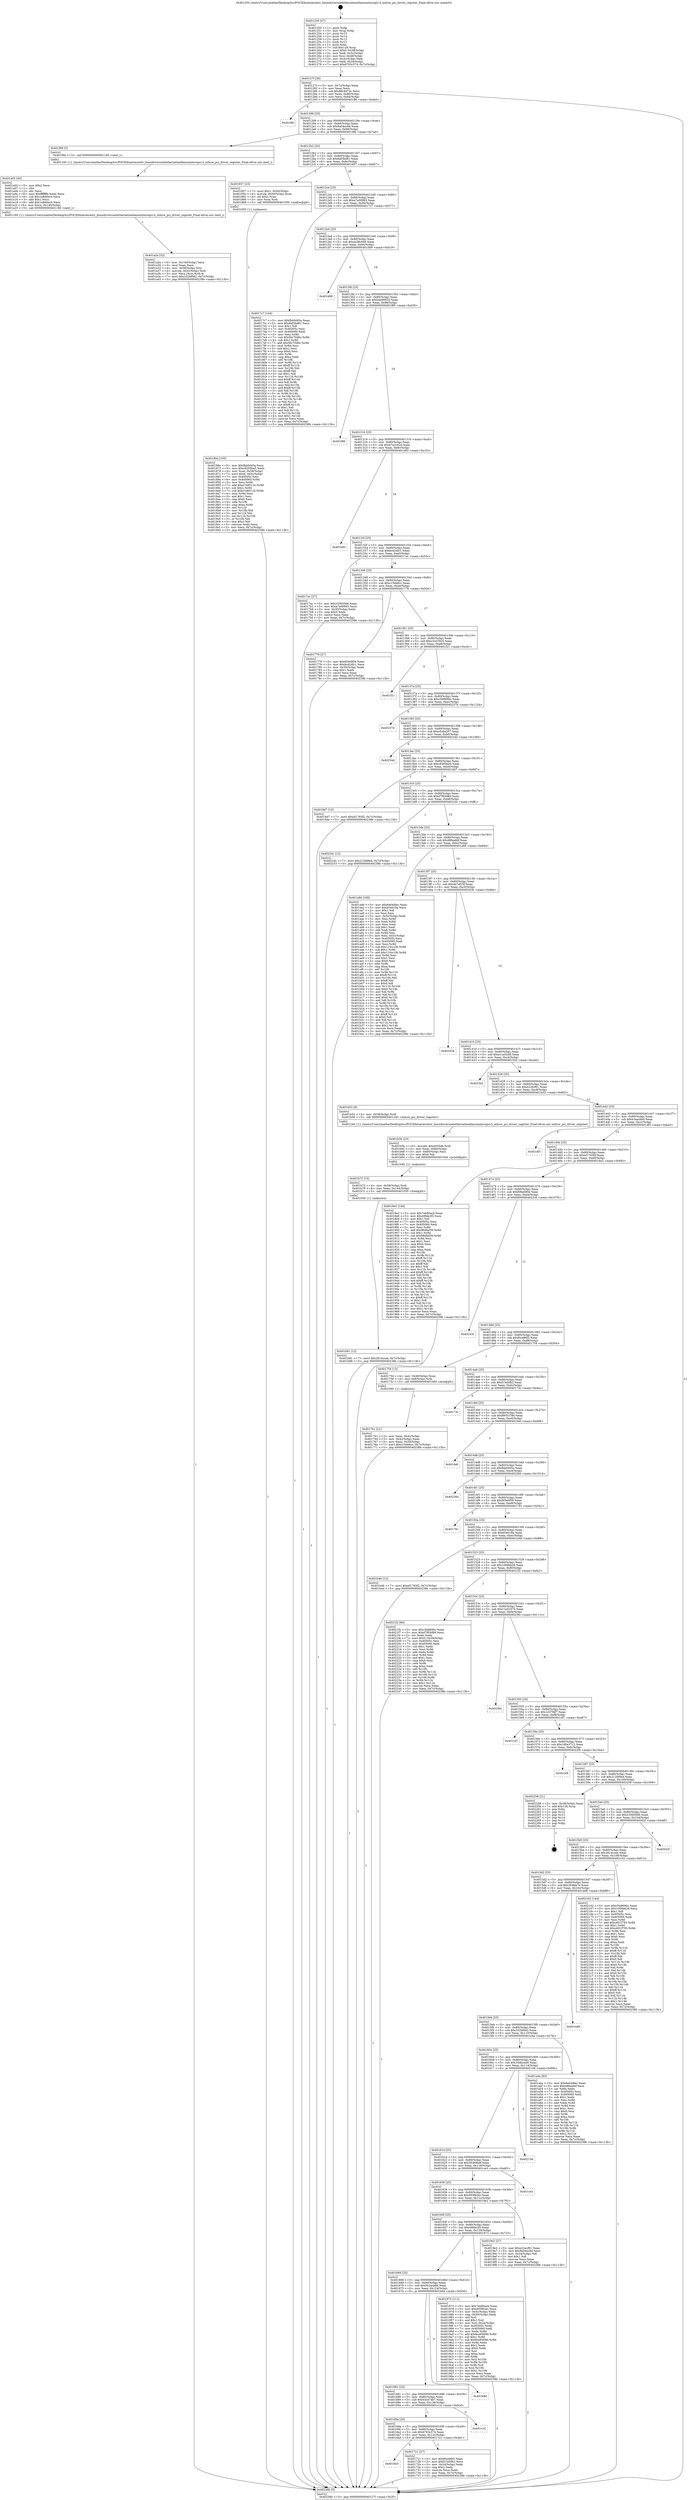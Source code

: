 digraph "0x401250" {
  label = "0x401250 (/mnt/c/Users/mathe/Desktop/tcc/POCII/binaries/extr_linuxdriversnetethernetmellanoxmlxswpci.h_mlxsw_pci_driver_register_Final-ollvm.out::main(0))"
  labelloc = "t"
  node[shape=record]

  Entry [label="",width=0.3,height=0.3,shape=circle,fillcolor=black,style=filled]
  "0x40127f" [label="{
     0x40127f [26]\l
     | [instrs]\l
     &nbsp;&nbsp;0x40127f \<+3\>: mov -0x7c(%rbp),%eax\l
     &nbsp;&nbsp;0x401282 \<+2\>: mov %eax,%ecx\l
     &nbsp;&nbsp;0x401284 \<+6\>: sub $0x88c8474c,%ecx\l
     &nbsp;&nbsp;0x40128a \<+3\>: mov %eax,-0x80(%rbp)\l
     &nbsp;&nbsp;0x40128d \<+6\>: mov %ecx,-0x84(%rbp)\l
     &nbsp;&nbsp;0x401293 \<+6\>: je 0000000000401ff4 \<main+0xda4\>\l
  }"]
  "0x401ff4" [label="{
     0x401ff4\l
  }", style=dashed]
  "0x401299" [label="{
     0x401299 [25]\l
     | [instrs]\l
     &nbsp;&nbsp;0x401299 \<+5\>: jmp 000000000040129e \<main+0x4e\>\l
     &nbsp;&nbsp;0x40129e \<+3\>: mov -0x80(%rbp),%eax\l
     &nbsp;&nbsp;0x4012a1 \<+5\>: sub $0x8a04ec9d,%eax\l
     &nbsp;&nbsp;0x4012a6 \<+6\>: mov %eax,-0x88(%rbp)\l
     &nbsp;&nbsp;0x4012ac \<+6\>: je 00000000004019fd \<main+0x7ad\>\l
  }"]
  Exit [label="",width=0.3,height=0.3,shape=circle,fillcolor=black,style=filled,peripheries=2]
  "0x4019fd" [label="{
     0x4019fd [5]\l
     | [instrs]\l
     &nbsp;&nbsp;0x4019fd \<+5\>: call 0000000000401160 \<next_i\>\l
     | [calls]\l
     &nbsp;&nbsp;0x401160 \{1\} (/mnt/c/Users/mathe/Desktop/tcc/POCII/binaries/extr_linuxdriversnetethernetmellanoxmlxswpci.h_mlxsw_pci_driver_register_Final-ollvm.out::next_i)\l
  }"]
  "0x4012b2" [label="{
     0x4012b2 [25]\l
     | [instrs]\l
     &nbsp;&nbsp;0x4012b2 \<+5\>: jmp 00000000004012b7 \<main+0x67\>\l
     &nbsp;&nbsp;0x4012b7 \<+3\>: mov -0x80(%rbp),%eax\l
     &nbsp;&nbsp;0x4012ba \<+5\>: sub $0x8af3bd81,%eax\l
     &nbsp;&nbsp;0x4012bf \<+6\>: mov %eax,-0x8c(%rbp)\l
     &nbsp;&nbsp;0x4012c5 \<+6\>: je 0000000000401857 \<main+0x607\>\l
  }"]
  "0x401b81" [label="{
     0x401b81 [12]\l
     | [instrs]\l
     &nbsp;&nbsp;0x401b81 \<+7\>: movl $0x2814ccee,-0x7c(%rbp)\l
     &nbsp;&nbsp;0x401b88 \<+5\>: jmp 000000000040238b \<main+0x113b\>\l
  }"]
  "0x401857" [label="{
     0x401857 [23]\l
     | [instrs]\l
     &nbsp;&nbsp;0x401857 \<+7\>: movl $0x1,-0x50(%rbp)\l
     &nbsp;&nbsp;0x40185e \<+4\>: movslq -0x50(%rbp),%rax\l
     &nbsp;&nbsp;0x401862 \<+4\>: shl $0x2,%rax\l
     &nbsp;&nbsp;0x401866 \<+3\>: mov %rax,%rdi\l
     &nbsp;&nbsp;0x401869 \<+5\>: call 0000000000401050 \<malloc@plt\>\l
     | [calls]\l
     &nbsp;&nbsp;0x401050 \{1\} (unknown)\l
  }"]
  "0x4012cb" [label="{
     0x4012cb [25]\l
     | [instrs]\l
     &nbsp;&nbsp;0x4012cb \<+5\>: jmp 00000000004012d0 \<main+0x80\>\l
     &nbsp;&nbsp;0x4012d0 \<+3\>: mov -0x80(%rbp),%eax\l
     &nbsp;&nbsp;0x4012d3 \<+5\>: sub $0xa7a00965,%eax\l
     &nbsp;&nbsp;0x4012d8 \<+6\>: mov %eax,-0x90(%rbp)\l
     &nbsp;&nbsp;0x4012de \<+6\>: je 00000000004017c7 \<main+0x577\>\l
  }"]
  "0x401b72" [label="{
     0x401b72 [15]\l
     | [instrs]\l
     &nbsp;&nbsp;0x401b72 \<+4\>: mov -0x58(%rbp),%rdi\l
     &nbsp;&nbsp;0x401b76 \<+6\>: mov %eax,-0x144(%rbp)\l
     &nbsp;&nbsp;0x401b7c \<+5\>: call 0000000000401030 \<free@plt\>\l
     | [calls]\l
     &nbsp;&nbsp;0x401030 \{1\} (unknown)\l
  }"]
  "0x4017c7" [label="{
     0x4017c7 [144]\l
     | [instrs]\l
     &nbsp;&nbsp;0x4017c7 \<+5\>: mov $0xfbb0d45a,%eax\l
     &nbsp;&nbsp;0x4017cc \<+5\>: mov $0x8af3bd81,%ecx\l
     &nbsp;&nbsp;0x4017d1 \<+2\>: mov $0x1,%dl\l
     &nbsp;&nbsp;0x4017d3 \<+7\>: mov 0x40505c,%esi\l
     &nbsp;&nbsp;0x4017da \<+7\>: mov 0x405060,%edi\l
     &nbsp;&nbsp;0x4017e1 \<+3\>: mov %esi,%r8d\l
     &nbsp;&nbsp;0x4017e4 \<+7\>: sub $0x5bc70d6c,%r8d\l
     &nbsp;&nbsp;0x4017eb \<+4\>: sub $0x1,%r8d\l
     &nbsp;&nbsp;0x4017ef \<+7\>: add $0x5bc70d6c,%r8d\l
     &nbsp;&nbsp;0x4017f6 \<+4\>: imul %r8d,%esi\l
     &nbsp;&nbsp;0x4017fa \<+3\>: and $0x1,%esi\l
     &nbsp;&nbsp;0x4017fd \<+3\>: cmp $0x0,%esi\l
     &nbsp;&nbsp;0x401800 \<+4\>: sete %r9b\l
     &nbsp;&nbsp;0x401804 \<+3\>: cmp $0xa,%edi\l
     &nbsp;&nbsp;0x401807 \<+4\>: setl %r10b\l
     &nbsp;&nbsp;0x40180b \<+3\>: mov %r9b,%r11b\l
     &nbsp;&nbsp;0x40180e \<+4\>: xor $0xff,%r11b\l
     &nbsp;&nbsp;0x401812 \<+3\>: mov %r10b,%bl\l
     &nbsp;&nbsp;0x401815 \<+3\>: xor $0xff,%bl\l
     &nbsp;&nbsp;0x401818 \<+3\>: xor $0x1,%dl\l
     &nbsp;&nbsp;0x40181b \<+3\>: mov %r11b,%r14b\l
     &nbsp;&nbsp;0x40181e \<+4\>: and $0xff,%r14b\l
     &nbsp;&nbsp;0x401822 \<+3\>: and %dl,%r9b\l
     &nbsp;&nbsp;0x401825 \<+3\>: mov %bl,%r15b\l
     &nbsp;&nbsp;0x401828 \<+4\>: and $0xff,%r15b\l
     &nbsp;&nbsp;0x40182c \<+3\>: and %dl,%r10b\l
     &nbsp;&nbsp;0x40182f \<+3\>: or %r9b,%r14b\l
     &nbsp;&nbsp;0x401832 \<+3\>: or %r10b,%r15b\l
     &nbsp;&nbsp;0x401835 \<+3\>: xor %r15b,%r14b\l
     &nbsp;&nbsp;0x401838 \<+3\>: or %bl,%r11b\l
     &nbsp;&nbsp;0x40183b \<+4\>: xor $0xff,%r11b\l
     &nbsp;&nbsp;0x40183f \<+3\>: or $0x1,%dl\l
     &nbsp;&nbsp;0x401842 \<+3\>: and %dl,%r11b\l
     &nbsp;&nbsp;0x401845 \<+3\>: or %r11b,%r14b\l
     &nbsp;&nbsp;0x401848 \<+4\>: test $0x1,%r14b\l
     &nbsp;&nbsp;0x40184c \<+3\>: cmovne %ecx,%eax\l
     &nbsp;&nbsp;0x40184f \<+3\>: mov %eax,-0x7c(%rbp)\l
     &nbsp;&nbsp;0x401852 \<+5\>: jmp 000000000040238b \<main+0x113b\>\l
  }"]
  "0x4012e4" [label="{
     0x4012e4 [25]\l
     | [instrs]\l
     &nbsp;&nbsp;0x4012e4 \<+5\>: jmp 00000000004012e9 \<main+0x99\>\l
     &nbsp;&nbsp;0x4012e9 \<+3\>: mov -0x80(%rbp),%eax\l
     &nbsp;&nbsp;0x4012ec \<+5\>: sub $0xaa38c046,%eax\l
     &nbsp;&nbsp;0x4012f1 \<+6\>: mov %eax,-0x94(%rbp)\l
     &nbsp;&nbsp;0x4012f7 \<+6\>: je 0000000000401d69 \<main+0xb19\>\l
  }"]
  "0x401b5b" [label="{
     0x401b5b [23]\l
     | [instrs]\l
     &nbsp;&nbsp;0x401b5b \<+10\>: movabs $0x4030d6,%rdi\l
     &nbsp;&nbsp;0x401b65 \<+3\>: mov %eax,-0x60(%rbp)\l
     &nbsp;&nbsp;0x401b68 \<+3\>: mov -0x60(%rbp),%esi\l
     &nbsp;&nbsp;0x401b6b \<+2\>: mov $0x0,%al\l
     &nbsp;&nbsp;0x401b6d \<+5\>: call 0000000000401040 \<printf@plt\>\l
     | [calls]\l
     &nbsp;&nbsp;0x401040 \{1\} (unknown)\l
  }"]
  "0x401d69" [label="{
     0x401d69\l
  }", style=dashed]
  "0x4012fd" [label="{
     0x4012fd [25]\l
     | [instrs]\l
     &nbsp;&nbsp;0x4012fd \<+5\>: jmp 0000000000401302 \<main+0xb2\>\l
     &nbsp;&nbsp;0x401302 \<+3\>: mov -0x80(%rbp),%eax\l
     &nbsp;&nbsp;0x401305 \<+5\>: sub $0xb4e99555,%eax\l
     &nbsp;&nbsp;0x40130a \<+6\>: mov %eax,-0x98(%rbp)\l
     &nbsp;&nbsp;0x401310 \<+6\>: je 0000000000401f80 \<main+0xd30\>\l
  }"]
  "0x401a2a" [label="{
     0x401a2a [32]\l
     | [instrs]\l
     &nbsp;&nbsp;0x401a2a \<+6\>: mov -0x140(%rbp),%ecx\l
     &nbsp;&nbsp;0x401a30 \<+3\>: imul %eax,%ecx\l
     &nbsp;&nbsp;0x401a33 \<+4\>: mov -0x58(%rbp),%rsi\l
     &nbsp;&nbsp;0x401a37 \<+4\>: movslq -0x5c(%rbp),%rdi\l
     &nbsp;&nbsp;0x401a3b \<+3\>: mov %ecx,(%rsi,%rdi,4)\l
     &nbsp;&nbsp;0x401a3e \<+7\>: movl $0x332bf0d2,-0x7c(%rbp)\l
     &nbsp;&nbsp;0x401a45 \<+5\>: jmp 000000000040238b \<main+0x113b\>\l
  }"]
  "0x401f80" [label="{
     0x401f80\l
  }", style=dashed]
  "0x401316" [label="{
     0x401316 [25]\l
     | [instrs]\l
     &nbsp;&nbsp;0x401316 \<+5\>: jmp 000000000040131b \<main+0xcb\>\l
     &nbsp;&nbsp;0x40131b \<+3\>: mov -0x80(%rbp),%eax\l
     &nbsp;&nbsp;0x40131e \<+5\>: sub $0xb7e2c42d,%eax\l
     &nbsp;&nbsp;0x401323 \<+6\>: mov %eax,-0x9c(%rbp)\l
     &nbsp;&nbsp;0x401329 \<+6\>: je 0000000000401e83 \<main+0xc33\>\l
  }"]
  "0x401a02" [label="{
     0x401a02 [40]\l
     | [instrs]\l
     &nbsp;&nbsp;0x401a02 \<+5\>: mov $0x2,%ecx\l
     &nbsp;&nbsp;0x401a07 \<+1\>: cltd\l
     &nbsp;&nbsp;0x401a08 \<+2\>: idiv %ecx\l
     &nbsp;&nbsp;0x401a0a \<+6\>: imul $0xfffffffe,%edx,%ecx\l
     &nbsp;&nbsp;0x401a10 \<+6\>: sub $0x1a8d0ec0,%ecx\l
     &nbsp;&nbsp;0x401a16 \<+3\>: add $0x1,%ecx\l
     &nbsp;&nbsp;0x401a19 \<+6\>: add $0x1a8d0ec0,%ecx\l
     &nbsp;&nbsp;0x401a1f \<+6\>: mov %ecx,-0x140(%rbp)\l
     &nbsp;&nbsp;0x401a25 \<+5\>: call 0000000000401160 \<next_i\>\l
     | [calls]\l
     &nbsp;&nbsp;0x401160 \{1\} (/mnt/c/Users/mathe/Desktop/tcc/POCII/binaries/extr_linuxdriversnetethernetmellanoxmlxswpci.h_mlxsw_pci_driver_register_Final-ollvm.out::next_i)\l
  }"]
  "0x401e83" [label="{
     0x401e83\l
  }", style=dashed]
  "0x40132f" [label="{
     0x40132f [25]\l
     | [instrs]\l
     &nbsp;&nbsp;0x40132f \<+5\>: jmp 0000000000401334 \<main+0xe4\>\l
     &nbsp;&nbsp;0x401334 \<+3\>: mov -0x80(%rbp),%eax\l
     &nbsp;&nbsp;0x401337 \<+5\>: sub $0xbcd2dfc1,%eax\l
     &nbsp;&nbsp;0x40133c \<+6\>: mov %eax,-0xa0(%rbp)\l
     &nbsp;&nbsp;0x401342 \<+6\>: je 00000000004017ac \<main+0x55c\>\l
  }"]
  "0x40186e" [label="{
     0x40186e [105]\l
     | [instrs]\l
     &nbsp;&nbsp;0x40186e \<+5\>: mov $0xfbb0d45a,%ecx\l
     &nbsp;&nbsp;0x401873 \<+5\>: mov $0xc8265ba5,%edx\l
     &nbsp;&nbsp;0x401878 \<+4\>: mov %rax,-0x58(%rbp)\l
     &nbsp;&nbsp;0x40187c \<+7\>: movl $0x0,-0x5c(%rbp)\l
     &nbsp;&nbsp;0x401883 \<+7\>: mov 0x40505c,%esi\l
     &nbsp;&nbsp;0x40188a \<+8\>: mov 0x405060,%r8d\l
     &nbsp;&nbsp;0x401892 \<+3\>: mov %esi,%r9d\l
     &nbsp;&nbsp;0x401895 \<+7\>: add $0xe7e8511b,%r9d\l
     &nbsp;&nbsp;0x40189c \<+4\>: sub $0x1,%r9d\l
     &nbsp;&nbsp;0x4018a0 \<+7\>: sub $0xe7e8511b,%r9d\l
     &nbsp;&nbsp;0x4018a7 \<+4\>: imul %r9d,%esi\l
     &nbsp;&nbsp;0x4018ab \<+3\>: and $0x1,%esi\l
     &nbsp;&nbsp;0x4018ae \<+3\>: cmp $0x0,%esi\l
     &nbsp;&nbsp;0x4018b1 \<+4\>: sete %r10b\l
     &nbsp;&nbsp;0x4018b5 \<+4\>: cmp $0xa,%r8d\l
     &nbsp;&nbsp;0x4018b9 \<+4\>: setl %r11b\l
     &nbsp;&nbsp;0x4018bd \<+3\>: mov %r10b,%bl\l
     &nbsp;&nbsp;0x4018c0 \<+3\>: and %r11b,%bl\l
     &nbsp;&nbsp;0x4018c3 \<+3\>: xor %r11b,%r10b\l
     &nbsp;&nbsp;0x4018c6 \<+3\>: or %r10b,%bl\l
     &nbsp;&nbsp;0x4018c9 \<+3\>: test $0x1,%bl\l
     &nbsp;&nbsp;0x4018cc \<+3\>: cmovne %edx,%ecx\l
     &nbsp;&nbsp;0x4018cf \<+3\>: mov %ecx,-0x7c(%rbp)\l
     &nbsp;&nbsp;0x4018d2 \<+5\>: jmp 000000000040238b \<main+0x113b\>\l
  }"]
  "0x4017ac" [label="{
     0x4017ac [27]\l
     | [instrs]\l
     &nbsp;&nbsp;0x4017ac \<+5\>: mov $0x23360566,%eax\l
     &nbsp;&nbsp;0x4017b1 \<+5\>: mov $0xa7a00965,%ecx\l
     &nbsp;&nbsp;0x4017b6 \<+3\>: mov -0x30(%rbp),%edx\l
     &nbsp;&nbsp;0x4017b9 \<+3\>: cmp $0x0,%edx\l
     &nbsp;&nbsp;0x4017bc \<+3\>: cmove %ecx,%eax\l
     &nbsp;&nbsp;0x4017bf \<+3\>: mov %eax,-0x7c(%rbp)\l
     &nbsp;&nbsp;0x4017c2 \<+5\>: jmp 000000000040238b \<main+0x113b\>\l
  }"]
  "0x401348" [label="{
     0x401348 [25]\l
     | [instrs]\l
     &nbsp;&nbsp;0x401348 \<+5\>: jmp 000000000040134d \<main+0xfd\>\l
     &nbsp;&nbsp;0x40134d \<+3\>: mov -0x80(%rbp),%eax\l
     &nbsp;&nbsp;0x401350 \<+5\>: sub $0xc15eb6cc,%eax\l
     &nbsp;&nbsp;0x401355 \<+6\>: mov %eax,-0xa4(%rbp)\l
     &nbsp;&nbsp;0x40135b \<+6\>: je 0000000000401776 \<main+0x526\>\l
  }"]
  "0x401761" [label="{
     0x401761 [21]\l
     | [instrs]\l
     &nbsp;&nbsp;0x401761 \<+3\>: mov %eax,-0x4c(%rbp)\l
     &nbsp;&nbsp;0x401764 \<+3\>: mov -0x4c(%rbp),%eax\l
     &nbsp;&nbsp;0x401767 \<+3\>: mov %eax,-0x30(%rbp)\l
     &nbsp;&nbsp;0x40176a \<+7\>: movl $0xc15eb6cc,-0x7c(%rbp)\l
     &nbsp;&nbsp;0x401771 \<+5\>: jmp 000000000040238b \<main+0x113b\>\l
  }"]
  "0x401776" [label="{
     0x401776 [27]\l
     | [instrs]\l
     &nbsp;&nbsp;0x401776 \<+5\>: mov $0xfd3e0f59,%eax\l
     &nbsp;&nbsp;0x40177b \<+5\>: mov $0xbcd2dfc1,%ecx\l
     &nbsp;&nbsp;0x401780 \<+3\>: mov -0x30(%rbp),%edx\l
     &nbsp;&nbsp;0x401783 \<+3\>: cmp $0x1,%edx\l
     &nbsp;&nbsp;0x401786 \<+3\>: cmovl %ecx,%eax\l
     &nbsp;&nbsp;0x401789 \<+3\>: mov %eax,-0x7c(%rbp)\l
     &nbsp;&nbsp;0x40178c \<+5\>: jmp 000000000040238b \<main+0x113b\>\l
  }"]
  "0x401361" [label="{
     0x401361 [25]\l
     | [instrs]\l
     &nbsp;&nbsp;0x401361 \<+5\>: jmp 0000000000401366 \<main+0x116\>\l
     &nbsp;&nbsp;0x401366 \<+3\>: mov -0x80(%rbp),%eax\l
     &nbsp;&nbsp;0x401369 \<+5\>: sub $0xc3a57825,%eax\l
     &nbsp;&nbsp;0x40136e \<+6\>: mov %eax,-0xa8(%rbp)\l
     &nbsp;&nbsp;0x401374 \<+6\>: je 0000000000401f21 \<main+0xcd1\>\l
  }"]
  "0x401250" [label="{
     0x401250 [47]\l
     | [instrs]\l
     &nbsp;&nbsp;0x401250 \<+1\>: push %rbp\l
     &nbsp;&nbsp;0x401251 \<+3\>: mov %rsp,%rbp\l
     &nbsp;&nbsp;0x401254 \<+2\>: push %r15\l
     &nbsp;&nbsp;0x401256 \<+2\>: push %r14\l
     &nbsp;&nbsp;0x401258 \<+2\>: push %r13\l
     &nbsp;&nbsp;0x40125a \<+2\>: push %r12\l
     &nbsp;&nbsp;0x40125c \<+1\>: push %rbx\l
     &nbsp;&nbsp;0x40125d \<+7\>: sub $0x128,%rsp\l
     &nbsp;&nbsp;0x401264 \<+7\>: movl $0x0,-0x38(%rbp)\l
     &nbsp;&nbsp;0x40126b \<+3\>: mov %edi,-0x3c(%rbp)\l
     &nbsp;&nbsp;0x40126e \<+4\>: mov %rsi,-0x48(%rbp)\l
     &nbsp;&nbsp;0x401272 \<+3\>: mov -0x3c(%rbp),%edi\l
     &nbsp;&nbsp;0x401275 \<+3\>: mov %edi,-0x34(%rbp)\l
     &nbsp;&nbsp;0x401278 \<+7\>: movl $0x6703c574,-0x7c(%rbp)\l
  }"]
  "0x401f21" [label="{
     0x401f21\l
  }", style=dashed]
  "0x40137a" [label="{
     0x40137a [25]\l
     | [instrs]\l
     &nbsp;&nbsp;0x40137a \<+5\>: jmp 000000000040137f \<main+0x12f\>\l
     &nbsp;&nbsp;0x40137f \<+3\>: mov -0x80(%rbp),%eax\l
     &nbsp;&nbsp;0x401382 \<+5\>: sub $0xc5b8690c,%eax\l
     &nbsp;&nbsp;0x401387 \<+6\>: mov %eax,-0xac(%rbp)\l
     &nbsp;&nbsp;0x40138d \<+6\>: je 000000000040237d \<main+0x112d\>\l
  }"]
  "0x40238b" [label="{
     0x40238b [5]\l
     | [instrs]\l
     &nbsp;&nbsp;0x40238b \<+5\>: jmp 000000000040127f \<main+0x2f\>\l
  }"]
  "0x40237d" [label="{
     0x40237d\l
  }", style=dashed]
  "0x401393" [label="{
     0x401393 [25]\l
     | [instrs]\l
     &nbsp;&nbsp;0x401393 \<+5\>: jmp 0000000000401398 \<main+0x148\>\l
     &nbsp;&nbsp;0x401398 \<+3\>: mov -0x80(%rbp),%eax\l
     &nbsp;&nbsp;0x40139b \<+5\>: sub $0xc6cba207,%eax\l
     &nbsp;&nbsp;0x4013a0 \<+6\>: mov %eax,-0xb0(%rbp)\l
     &nbsp;&nbsp;0x4013a6 \<+6\>: je 000000000040234d \<main+0x10fd\>\l
  }"]
  "0x4016b3" [label="{
     0x4016b3\l
  }", style=dashed]
  "0x40234d" [label="{
     0x40234d\l
  }", style=dashed]
  "0x4013ac" [label="{
     0x4013ac [25]\l
     | [instrs]\l
     &nbsp;&nbsp;0x4013ac \<+5\>: jmp 00000000004013b1 \<main+0x161\>\l
     &nbsp;&nbsp;0x4013b1 \<+3\>: mov -0x80(%rbp),%eax\l
     &nbsp;&nbsp;0x4013b4 \<+5\>: sub $0xc8265ba5,%eax\l
     &nbsp;&nbsp;0x4013b9 \<+6\>: mov %eax,-0xb4(%rbp)\l
     &nbsp;&nbsp;0x4013bf \<+6\>: je 00000000004018d7 \<main+0x687\>\l
  }"]
  "0x401721" [label="{
     0x401721 [27]\l
     | [instrs]\l
     &nbsp;&nbsp;0x401721 \<+5\>: mov $0xf0ce86f3,%eax\l
     &nbsp;&nbsp;0x401726 \<+5\>: mov $0xf15d5fb2,%ecx\l
     &nbsp;&nbsp;0x40172b \<+3\>: mov -0x34(%rbp),%edx\l
     &nbsp;&nbsp;0x40172e \<+3\>: cmp $0x2,%edx\l
     &nbsp;&nbsp;0x401731 \<+3\>: cmovne %ecx,%eax\l
     &nbsp;&nbsp;0x401734 \<+3\>: mov %eax,-0x7c(%rbp)\l
     &nbsp;&nbsp;0x401737 \<+5\>: jmp 000000000040238b \<main+0x113b\>\l
  }"]
  "0x4018d7" [label="{
     0x4018d7 [12]\l
     | [instrs]\l
     &nbsp;&nbsp;0x4018d7 \<+7\>: movl $0xef1765f2,-0x7c(%rbp)\l
     &nbsp;&nbsp;0x4018de \<+5\>: jmp 000000000040238b \<main+0x113b\>\l
  }"]
  "0x4013c5" [label="{
     0x4013c5 [25]\l
     | [instrs]\l
     &nbsp;&nbsp;0x4013c5 \<+5\>: jmp 00000000004013ca \<main+0x17a\>\l
     &nbsp;&nbsp;0x4013ca \<+3\>: mov -0x80(%rbp),%eax\l
     &nbsp;&nbsp;0x4013cd \<+5\>: sub $0xd7f83d89,%eax\l
     &nbsp;&nbsp;0x4013d2 \<+6\>: mov %eax,-0xb8(%rbp)\l
     &nbsp;&nbsp;0x4013d8 \<+6\>: je 000000000040224c \<main+0xffc\>\l
  }"]
  "0x40169a" [label="{
     0x40169a [25]\l
     | [instrs]\l
     &nbsp;&nbsp;0x40169a \<+5\>: jmp 000000000040169f \<main+0x44f\>\l
     &nbsp;&nbsp;0x40169f \<+3\>: mov -0x80(%rbp),%eax\l
     &nbsp;&nbsp;0x4016a2 \<+5\>: sub $0x6703c574,%eax\l
     &nbsp;&nbsp;0x4016a7 \<+6\>: mov %eax,-0x12c(%rbp)\l
     &nbsp;&nbsp;0x4016ad \<+6\>: je 0000000000401721 \<main+0x4d1\>\l
  }"]
  "0x40224c" [label="{
     0x40224c [12]\l
     | [instrs]\l
     &nbsp;&nbsp;0x40224c \<+7\>: movl $0x212fd9e4,-0x7c(%rbp)\l
     &nbsp;&nbsp;0x402253 \<+5\>: jmp 000000000040238b \<main+0x113b\>\l
  }"]
  "0x4013de" [label="{
     0x4013de [25]\l
     | [instrs]\l
     &nbsp;&nbsp;0x4013de \<+5\>: jmp 00000000004013e3 \<main+0x193\>\l
     &nbsp;&nbsp;0x4013e3 \<+3\>: mov -0x80(%rbp),%eax\l
     &nbsp;&nbsp;0x4013e6 \<+5\>: sub $0xd8feabbf,%eax\l
     &nbsp;&nbsp;0x4013eb \<+6\>: mov %eax,-0xbc(%rbp)\l
     &nbsp;&nbsp;0x4013f1 \<+6\>: je 0000000000401a9d \<main+0x84d\>\l
  }"]
  "0x401c1d" [label="{
     0x401c1d\l
  }", style=dashed]
  "0x401a9d" [label="{
     0x401a9d [169]\l
     | [instrs]\l
     &nbsp;&nbsp;0x401a9d \<+5\>: mov $0x6e64dfec,%eax\l
     &nbsp;&nbsp;0x401aa2 \<+5\>: mov $0xb54018a,%ecx\l
     &nbsp;&nbsp;0x401aa7 \<+2\>: mov $0x1,%dl\l
     &nbsp;&nbsp;0x401aa9 \<+2\>: xor %esi,%esi\l
     &nbsp;&nbsp;0x401aab \<+3\>: mov -0x5c(%rbp),%edi\l
     &nbsp;&nbsp;0x401aae \<+3\>: mov %esi,%r8d\l
     &nbsp;&nbsp;0x401ab1 \<+3\>: sub %edi,%r8d\l
     &nbsp;&nbsp;0x401ab4 \<+2\>: mov %esi,%edi\l
     &nbsp;&nbsp;0x401ab6 \<+3\>: sub $0x1,%edi\l
     &nbsp;&nbsp;0x401ab9 \<+3\>: add %edi,%r8d\l
     &nbsp;&nbsp;0x401abc \<+3\>: sub %r8d,%esi\l
     &nbsp;&nbsp;0x401abf \<+3\>: mov %esi,-0x5c(%rbp)\l
     &nbsp;&nbsp;0x401ac2 \<+7\>: mov 0x40505c,%esi\l
     &nbsp;&nbsp;0x401ac9 \<+7\>: mov 0x405060,%edi\l
     &nbsp;&nbsp;0x401ad0 \<+3\>: mov %esi,%r8d\l
     &nbsp;&nbsp;0x401ad3 \<+7\>: sub $0x110cc1f6,%r8d\l
     &nbsp;&nbsp;0x401ada \<+4\>: sub $0x1,%r8d\l
     &nbsp;&nbsp;0x401ade \<+7\>: add $0x110cc1f6,%r8d\l
     &nbsp;&nbsp;0x401ae5 \<+4\>: imul %r8d,%esi\l
     &nbsp;&nbsp;0x401ae9 \<+3\>: and $0x1,%esi\l
     &nbsp;&nbsp;0x401aec \<+3\>: cmp $0x0,%esi\l
     &nbsp;&nbsp;0x401aef \<+4\>: sete %r9b\l
     &nbsp;&nbsp;0x401af3 \<+3\>: cmp $0xa,%edi\l
     &nbsp;&nbsp;0x401af6 \<+4\>: setl %r10b\l
     &nbsp;&nbsp;0x401afa \<+3\>: mov %r9b,%r11b\l
     &nbsp;&nbsp;0x401afd \<+4\>: xor $0xff,%r11b\l
     &nbsp;&nbsp;0x401b01 \<+3\>: mov %r10b,%bl\l
     &nbsp;&nbsp;0x401b04 \<+3\>: xor $0xff,%bl\l
     &nbsp;&nbsp;0x401b07 \<+3\>: xor $0x0,%dl\l
     &nbsp;&nbsp;0x401b0a \<+3\>: mov %r11b,%r14b\l
     &nbsp;&nbsp;0x401b0d \<+4\>: and $0x0,%r14b\l
     &nbsp;&nbsp;0x401b11 \<+3\>: and %dl,%r9b\l
     &nbsp;&nbsp;0x401b14 \<+3\>: mov %bl,%r15b\l
     &nbsp;&nbsp;0x401b17 \<+4\>: and $0x0,%r15b\l
     &nbsp;&nbsp;0x401b1b \<+3\>: and %dl,%r10b\l
     &nbsp;&nbsp;0x401b1e \<+3\>: or %r9b,%r14b\l
     &nbsp;&nbsp;0x401b21 \<+3\>: or %r10b,%r15b\l
     &nbsp;&nbsp;0x401b24 \<+3\>: xor %r15b,%r14b\l
     &nbsp;&nbsp;0x401b27 \<+3\>: or %bl,%r11b\l
     &nbsp;&nbsp;0x401b2a \<+4\>: xor $0xff,%r11b\l
     &nbsp;&nbsp;0x401b2e \<+3\>: or $0x0,%dl\l
     &nbsp;&nbsp;0x401b31 \<+3\>: and %dl,%r11b\l
     &nbsp;&nbsp;0x401b34 \<+3\>: or %r11b,%r14b\l
     &nbsp;&nbsp;0x401b37 \<+4\>: test $0x1,%r14b\l
     &nbsp;&nbsp;0x401b3b \<+3\>: cmovne %ecx,%eax\l
     &nbsp;&nbsp;0x401b3e \<+3\>: mov %eax,-0x7c(%rbp)\l
     &nbsp;&nbsp;0x401b41 \<+5\>: jmp 000000000040238b \<main+0x113b\>\l
  }"]
  "0x4013f7" [label="{
     0x4013f7 [25]\l
     | [instrs]\l
     &nbsp;&nbsp;0x4013f7 \<+5\>: jmp 00000000004013fc \<main+0x1ac\>\l
     &nbsp;&nbsp;0x4013fc \<+3\>: mov -0x80(%rbp),%eax\l
     &nbsp;&nbsp;0x4013ff \<+5\>: sub $0xda7ef25f,%eax\l
     &nbsp;&nbsp;0x401404 \<+6\>: mov %eax,-0xc0(%rbp)\l
     &nbsp;&nbsp;0x40140a \<+6\>: je 000000000040203b \<main+0xdeb\>\l
  }"]
  "0x401681" [label="{
     0x401681 [25]\l
     | [instrs]\l
     &nbsp;&nbsp;0x401681 \<+5\>: jmp 0000000000401686 \<main+0x436\>\l
     &nbsp;&nbsp;0x401686 \<+3\>: mov -0x80(%rbp),%eax\l
     &nbsp;&nbsp;0x401689 \<+5\>: sub $0x63cd74b7,%eax\l
     &nbsp;&nbsp;0x40168e \<+6\>: mov %eax,-0x128(%rbp)\l
     &nbsp;&nbsp;0x401694 \<+6\>: je 0000000000401c1d \<main+0x9cd\>\l
  }"]
  "0x40203b" [label="{
     0x40203b\l
  }", style=dashed]
  "0x401410" [label="{
     0x401410 [25]\l
     | [instrs]\l
     &nbsp;&nbsp;0x401410 \<+5\>: jmp 0000000000401415 \<main+0x1c5\>\l
     &nbsp;&nbsp;0x401415 \<+3\>: mov -0x80(%rbp),%eax\l
     &nbsp;&nbsp;0x401418 \<+5\>: sub $0xe1ce02d0,%eax\l
     &nbsp;&nbsp;0x40141d \<+6\>: mov %eax,-0xc4(%rbp)\l
     &nbsp;&nbsp;0x401423 \<+6\>: je 0000000000401f2d \<main+0xcdd\>\l
  }"]
  "0x401b8d" [label="{
     0x401b8d\l
  }", style=dashed]
  "0x401f2d" [label="{
     0x401f2d\l
  }", style=dashed]
  "0x401429" [label="{
     0x401429 [25]\l
     | [instrs]\l
     &nbsp;&nbsp;0x401429 \<+5\>: jmp 000000000040142e \<main+0x1de\>\l
     &nbsp;&nbsp;0x40142e \<+3\>: mov -0x80(%rbp),%eax\l
     &nbsp;&nbsp;0x401431 \<+5\>: sub $0xe22ecf61,%eax\l
     &nbsp;&nbsp;0x401436 \<+6\>: mov %eax,-0xc8(%rbp)\l
     &nbsp;&nbsp;0x40143c \<+6\>: je 0000000000401b52 \<main+0x902\>\l
  }"]
  "0x401668" [label="{
     0x401668 [25]\l
     | [instrs]\l
     &nbsp;&nbsp;0x401668 \<+5\>: jmp 000000000040166d \<main+0x41d\>\l
     &nbsp;&nbsp;0x40166d \<+3\>: mov -0x80(%rbp),%eax\l
     &nbsp;&nbsp;0x401670 \<+5\>: sub $0x5b2acb8b,%eax\l
     &nbsp;&nbsp;0x401675 \<+6\>: mov %eax,-0x124(%rbp)\l
     &nbsp;&nbsp;0x40167b \<+6\>: je 0000000000401b8d \<main+0x93d\>\l
  }"]
  "0x401b52" [label="{
     0x401b52 [9]\l
     | [instrs]\l
     &nbsp;&nbsp;0x401b52 \<+4\>: mov -0x58(%rbp),%rdi\l
     &nbsp;&nbsp;0x401b56 \<+5\>: call 0000000000401240 \<mlxsw_pci_driver_register\>\l
     | [calls]\l
     &nbsp;&nbsp;0x401240 \{1\} (/mnt/c/Users/mathe/Desktop/tcc/POCII/binaries/extr_linuxdriversnetethernetmellanoxmlxswpci.h_mlxsw_pci_driver_register_Final-ollvm.out::mlxsw_pci_driver_register)\l
  }"]
  "0x401442" [label="{
     0x401442 [25]\l
     | [instrs]\l
     &nbsp;&nbsp;0x401442 \<+5\>: jmp 0000000000401447 \<main+0x1f7\>\l
     &nbsp;&nbsp;0x401447 \<+3\>: mov -0x80(%rbp),%eax\l
     &nbsp;&nbsp;0x40144a \<+5\>: sub $0xe3aacbb0,%eax\l
     &nbsp;&nbsp;0x40144f \<+6\>: mov %eax,-0xcc(%rbp)\l
     &nbsp;&nbsp;0x401455 \<+6\>: je 0000000000401df3 \<main+0xba3\>\l
  }"]
  "0x401973" [label="{
     0x401973 [111]\l
     | [instrs]\l
     &nbsp;&nbsp;0x401973 \<+5\>: mov $0x7eb80acb,%eax\l
     &nbsp;&nbsp;0x401978 \<+5\>: mov $0x493f62ec,%ecx\l
     &nbsp;&nbsp;0x40197d \<+3\>: mov -0x5c(%rbp),%edx\l
     &nbsp;&nbsp;0x401980 \<+3\>: cmp -0x50(%rbp),%edx\l
     &nbsp;&nbsp;0x401983 \<+4\>: setl %sil\l
     &nbsp;&nbsp;0x401987 \<+4\>: and $0x1,%sil\l
     &nbsp;&nbsp;0x40198b \<+4\>: mov %sil,-0x2a(%rbp)\l
     &nbsp;&nbsp;0x40198f \<+7\>: mov 0x40505c,%edx\l
     &nbsp;&nbsp;0x401996 \<+7\>: mov 0x405060,%edi\l
     &nbsp;&nbsp;0x40199d \<+3\>: mov %edx,%r8d\l
     &nbsp;&nbsp;0x4019a0 \<+7\>: add $0x6ce9369d,%r8d\l
     &nbsp;&nbsp;0x4019a7 \<+4\>: sub $0x1,%r8d\l
     &nbsp;&nbsp;0x4019ab \<+7\>: sub $0x6ce9369d,%r8d\l
     &nbsp;&nbsp;0x4019b2 \<+4\>: imul %r8d,%edx\l
     &nbsp;&nbsp;0x4019b6 \<+3\>: and $0x1,%edx\l
     &nbsp;&nbsp;0x4019b9 \<+3\>: cmp $0x0,%edx\l
     &nbsp;&nbsp;0x4019bc \<+4\>: sete %sil\l
     &nbsp;&nbsp;0x4019c0 \<+3\>: cmp $0xa,%edi\l
     &nbsp;&nbsp;0x4019c3 \<+4\>: setl %r9b\l
     &nbsp;&nbsp;0x4019c7 \<+3\>: mov %sil,%r10b\l
     &nbsp;&nbsp;0x4019ca \<+3\>: and %r9b,%r10b\l
     &nbsp;&nbsp;0x4019cd \<+3\>: xor %r9b,%sil\l
     &nbsp;&nbsp;0x4019d0 \<+3\>: or %sil,%r10b\l
     &nbsp;&nbsp;0x4019d3 \<+4\>: test $0x1,%r10b\l
     &nbsp;&nbsp;0x4019d7 \<+3\>: cmovne %ecx,%eax\l
     &nbsp;&nbsp;0x4019da \<+3\>: mov %eax,-0x7c(%rbp)\l
     &nbsp;&nbsp;0x4019dd \<+5\>: jmp 000000000040238b \<main+0x113b\>\l
  }"]
  "0x401df3" [label="{
     0x401df3\l
  }", style=dashed]
  "0x40145b" [label="{
     0x40145b [25]\l
     | [instrs]\l
     &nbsp;&nbsp;0x40145b \<+5\>: jmp 0000000000401460 \<main+0x210\>\l
     &nbsp;&nbsp;0x401460 \<+3\>: mov -0x80(%rbp),%eax\l
     &nbsp;&nbsp;0x401463 \<+5\>: sub $0xef1765f2,%eax\l
     &nbsp;&nbsp;0x401468 \<+6\>: mov %eax,-0xd0(%rbp)\l
     &nbsp;&nbsp;0x40146e \<+6\>: je 00000000004018e3 \<main+0x693\>\l
  }"]
  "0x40164f" [label="{
     0x40164f [25]\l
     | [instrs]\l
     &nbsp;&nbsp;0x40164f \<+5\>: jmp 0000000000401654 \<main+0x404\>\l
     &nbsp;&nbsp;0x401654 \<+3\>: mov -0x80(%rbp),%eax\l
     &nbsp;&nbsp;0x401657 \<+5\>: sub $0x49fde2f3,%eax\l
     &nbsp;&nbsp;0x40165c \<+6\>: mov %eax,-0x120(%rbp)\l
     &nbsp;&nbsp;0x401662 \<+6\>: je 0000000000401973 \<main+0x723\>\l
  }"]
  "0x4018e3" [label="{
     0x4018e3 [144]\l
     | [instrs]\l
     &nbsp;&nbsp;0x4018e3 \<+5\>: mov $0x7eb80acb,%eax\l
     &nbsp;&nbsp;0x4018e8 \<+5\>: mov $0x49fde2f3,%ecx\l
     &nbsp;&nbsp;0x4018ed \<+2\>: mov $0x1,%dl\l
     &nbsp;&nbsp;0x4018ef \<+7\>: mov 0x40505c,%esi\l
     &nbsp;&nbsp;0x4018f6 \<+7\>: mov 0x405060,%edi\l
     &nbsp;&nbsp;0x4018fd \<+3\>: mov %esi,%r8d\l
     &nbsp;&nbsp;0x401900 \<+7\>: add $0x98dfaf39,%r8d\l
     &nbsp;&nbsp;0x401907 \<+4\>: sub $0x1,%r8d\l
     &nbsp;&nbsp;0x40190b \<+7\>: sub $0x98dfaf39,%r8d\l
     &nbsp;&nbsp;0x401912 \<+4\>: imul %r8d,%esi\l
     &nbsp;&nbsp;0x401916 \<+3\>: and $0x1,%esi\l
     &nbsp;&nbsp;0x401919 \<+3\>: cmp $0x0,%esi\l
     &nbsp;&nbsp;0x40191c \<+4\>: sete %r9b\l
     &nbsp;&nbsp;0x401920 \<+3\>: cmp $0xa,%edi\l
     &nbsp;&nbsp;0x401923 \<+4\>: setl %r10b\l
     &nbsp;&nbsp;0x401927 \<+3\>: mov %r9b,%r11b\l
     &nbsp;&nbsp;0x40192a \<+4\>: xor $0xff,%r11b\l
     &nbsp;&nbsp;0x40192e \<+3\>: mov %r10b,%bl\l
     &nbsp;&nbsp;0x401931 \<+3\>: xor $0xff,%bl\l
     &nbsp;&nbsp;0x401934 \<+3\>: xor $0x1,%dl\l
     &nbsp;&nbsp;0x401937 \<+3\>: mov %r11b,%r14b\l
     &nbsp;&nbsp;0x40193a \<+4\>: and $0xff,%r14b\l
     &nbsp;&nbsp;0x40193e \<+3\>: and %dl,%r9b\l
     &nbsp;&nbsp;0x401941 \<+3\>: mov %bl,%r15b\l
     &nbsp;&nbsp;0x401944 \<+4\>: and $0xff,%r15b\l
     &nbsp;&nbsp;0x401948 \<+3\>: and %dl,%r10b\l
     &nbsp;&nbsp;0x40194b \<+3\>: or %r9b,%r14b\l
     &nbsp;&nbsp;0x40194e \<+3\>: or %r10b,%r15b\l
     &nbsp;&nbsp;0x401951 \<+3\>: xor %r15b,%r14b\l
     &nbsp;&nbsp;0x401954 \<+3\>: or %bl,%r11b\l
     &nbsp;&nbsp;0x401957 \<+4\>: xor $0xff,%r11b\l
     &nbsp;&nbsp;0x40195b \<+3\>: or $0x1,%dl\l
     &nbsp;&nbsp;0x40195e \<+3\>: and %dl,%r11b\l
     &nbsp;&nbsp;0x401961 \<+3\>: or %r11b,%r14b\l
     &nbsp;&nbsp;0x401964 \<+4\>: test $0x1,%r14b\l
     &nbsp;&nbsp;0x401968 \<+3\>: cmovne %ecx,%eax\l
     &nbsp;&nbsp;0x40196b \<+3\>: mov %eax,-0x7c(%rbp)\l
     &nbsp;&nbsp;0x40196e \<+5\>: jmp 000000000040238b \<main+0x113b\>\l
  }"]
  "0x401474" [label="{
     0x401474 [25]\l
     | [instrs]\l
     &nbsp;&nbsp;0x401474 \<+5\>: jmp 0000000000401479 \<main+0x229\>\l
     &nbsp;&nbsp;0x401479 \<+3\>: mov -0x80(%rbp),%eax\l
     &nbsp;&nbsp;0x40147c \<+5\>: sub $0xf08a690d,%eax\l
     &nbsp;&nbsp;0x401481 \<+6\>: mov %eax,-0xd4(%rbp)\l
     &nbsp;&nbsp;0x401487 \<+6\>: je 00000000004022c6 \<main+0x1076\>\l
  }"]
  "0x4019e2" [label="{
     0x4019e2 [27]\l
     | [instrs]\l
     &nbsp;&nbsp;0x4019e2 \<+5\>: mov $0xe22ecf61,%eax\l
     &nbsp;&nbsp;0x4019e7 \<+5\>: mov $0x8a04ec9d,%ecx\l
     &nbsp;&nbsp;0x4019ec \<+3\>: mov -0x2a(%rbp),%dl\l
     &nbsp;&nbsp;0x4019ef \<+3\>: test $0x1,%dl\l
     &nbsp;&nbsp;0x4019f2 \<+3\>: cmovne %ecx,%eax\l
     &nbsp;&nbsp;0x4019f5 \<+3\>: mov %eax,-0x7c(%rbp)\l
     &nbsp;&nbsp;0x4019f8 \<+5\>: jmp 000000000040238b \<main+0x113b\>\l
  }"]
  "0x4022c6" [label="{
     0x4022c6\l
  }", style=dashed]
  "0x40148d" [label="{
     0x40148d [25]\l
     | [instrs]\l
     &nbsp;&nbsp;0x40148d \<+5\>: jmp 0000000000401492 \<main+0x242\>\l
     &nbsp;&nbsp;0x401492 \<+3\>: mov -0x80(%rbp),%eax\l
     &nbsp;&nbsp;0x401495 \<+5\>: sub $0xf0ce86f3,%eax\l
     &nbsp;&nbsp;0x40149a \<+6\>: mov %eax,-0xd8(%rbp)\l
     &nbsp;&nbsp;0x4014a0 \<+6\>: je 0000000000401754 \<main+0x504\>\l
  }"]
  "0x401636" [label="{
     0x401636 [25]\l
     | [instrs]\l
     &nbsp;&nbsp;0x401636 \<+5\>: jmp 000000000040163b \<main+0x3eb\>\l
     &nbsp;&nbsp;0x40163b \<+3\>: mov -0x80(%rbp),%eax\l
     &nbsp;&nbsp;0x40163e \<+5\>: sub $0x493f62ec,%eax\l
     &nbsp;&nbsp;0x401643 \<+6\>: mov %eax,-0x11c(%rbp)\l
     &nbsp;&nbsp;0x401649 \<+6\>: je 00000000004019e2 \<main+0x792\>\l
  }"]
  "0x401754" [label="{
     0x401754 [13]\l
     | [instrs]\l
     &nbsp;&nbsp;0x401754 \<+4\>: mov -0x48(%rbp),%rax\l
     &nbsp;&nbsp;0x401758 \<+4\>: mov 0x8(%rax),%rdi\l
     &nbsp;&nbsp;0x40175c \<+5\>: call 0000000000401060 \<atoi@plt\>\l
     | [calls]\l
     &nbsp;&nbsp;0x401060 \{1\} (unknown)\l
  }"]
  "0x4014a6" [label="{
     0x4014a6 [25]\l
     | [instrs]\l
     &nbsp;&nbsp;0x4014a6 \<+5\>: jmp 00000000004014ab \<main+0x25b\>\l
     &nbsp;&nbsp;0x4014ab \<+3\>: mov -0x80(%rbp),%eax\l
     &nbsp;&nbsp;0x4014ae \<+5\>: sub $0xf15d5fb2,%eax\l
     &nbsp;&nbsp;0x4014b3 \<+6\>: mov %eax,-0xdc(%rbp)\l
     &nbsp;&nbsp;0x4014b9 \<+6\>: je 000000000040173c \<main+0x4ec\>\l
  }"]
  "0x401ce3" [label="{
     0x401ce3\l
  }", style=dashed]
  "0x40173c" [label="{
     0x40173c\l
  }", style=dashed]
  "0x4014bf" [label="{
     0x4014bf [25]\l
     | [instrs]\l
     &nbsp;&nbsp;0x4014bf \<+5\>: jmp 00000000004014c4 \<main+0x274\>\l
     &nbsp;&nbsp;0x4014c4 \<+3\>: mov -0x80(%rbp),%eax\l
     &nbsp;&nbsp;0x4014c7 \<+5\>: sub $0xf9053786,%eax\l
     &nbsp;&nbsp;0x4014cc \<+6\>: mov %eax,-0xe0(%rbp)\l
     &nbsp;&nbsp;0x4014d2 \<+6\>: je 0000000000401fe8 \<main+0xd98\>\l
  }"]
  "0x40161d" [label="{
     0x40161d [25]\l
     | [instrs]\l
     &nbsp;&nbsp;0x40161d \<+5\>: jmp 0000000000401622 \<main+0x3d2\>\l
     &nbsp;&nbsp;0x401622 \<+3\>: mov -0x80(%rbp),%eax\l
     &nbsp;&nbsp;0x401625 \<+5\>: sub $0x3fc908a8,%eax\l
     &nbsp;&nbsp;0x40162a \<+6\>: mov %eax,-0x118(%rbp)\l
     &nbsp;&nbsp;0x401630 \<+6\>: je 0000000000401ce3 \<main+0xa93\>\l
  }"]
  "0x401fe8" [label="{
     0x401fe8\l
  }", style=dashed]
  "0x4014d8" [label="{
     0x4014d8 [25]\l
     | [instrs]\l
     &nbsp;&nbsp;0x4014d8 \<+5\>: jmp 00000000004014dd \<main+0x28d\>\l
     &nbsp;&nbsp;0x4014dd \<+3\>: mov -0x80(%rbp),%eax\l
     &nbsp;&nbsp;0x4014e0 \<+5\>: sub $0xfbb0d45a,%eax\l
     &nbsp;&nbsp;0x4014e5 \<+6\>: mov %eax,-0xe4(%rbp)\l
     &nbsp;&nbsp;0x4014eb \<+6\>: je 000000000040226d \<main+0x101d\>\l
  }"]
  "0x402156" [label="{
     0x402156\l
  }", style=dashed]
  "0x40226d" [label="{
     0x40226d\l
  }", style=dashed]
  "0x4014f1" [label="{
     0x4014f1 [25]\l
     | [instrs]\l
     &nbsp;&nbsp;0x4014f1 \<+5\>: jmp 00000000004014f6 \<main+0x2a6\>\l
     &nbsp;&nbsp;0x4014f6 \<+3\>: mov -0x80(%rbp),%eax\l
     &nbsp;&nbsp;0x4014f9 \<+5\>: sub $0xfd3e0f59,%eax\l
     &nbsp;&nbsp;0x4014fe \<+6\>: mov %eax,-0xe8(%rbp)\l
     &nbsp;&nbsp;0x401504 \<+6\>: je 0000000000401791 \<main+0x541\>\l
  }"]
  "0x401604" [label="{
     0x401604 [25]\l
     | [instrs]\l
     &nbsp;&nbsp;0x401604 \<+5\>: jmp 0000000000401609 \<main+0x3b9\>\l
     &nbsp;&nbsp;0x401609 \<+3\>: mov -0x80(%rbp),%eax\l
     &nbsp;&nbsp;0x40160c \<+5\>: sub $0x35dbca49,%eax\l
     &nbsp;&nbsp;0x401611 \<+6\>: mov %eax,-0x114(%rbp)\l
     &nbsp;&nbsp;0x401617 \<+6\>: je 0000000000402156 \<main+0xf06\>\l
  }"]
  "0x401791" [label="{
     0x401791\l
  }", style=dashed]
  "0x40150a" [label="{
     0x40150a [25]\l
     | [instrs]\l
     &nbsp;&nbsp;0x40150a \<+5\>: jmp 000000000040150f \<main+0x2bf\>\l
     &nbsp;&nbsp;0x40150f \<+3\>: mov -0x80(%rbp),%eax\l
     &nbsp;&nbsp;0x401512 \<+5\>: sub $0xb54018a,%eax\l
     &nbsp;&nbsp;0x401517 \<+6\>: mov %eax,-0xec(%rbp)\l
     &nbsp;&nbsp;0x40151d \<+6\>: je 0000000000401b46 \<main+0x8f6\>\l
  }"]
  "0x401a4a" [label="{
     0x401a4a [83]\l
     | [instrs]\l
     &nbsp;&nbsp;0x401a4a \<+5\>: mov $0x6e64dfec,%eax\l
     &nbsp;&nbsp;0x401a4f \<+5\>: mov $0xd8feabbf,%ecx\l
     &nbsp;&nbsp;0x401a54 \<+2\>: xor %edx,%edx\l
     &nbsp;&nbsp;0x401a56 \<+7\>: mov 0x40505c,%esi\l
     &nbsp;&nbsp;0x401a5d \<+7\>: mov 0x405060,%edi\l
     &nbsp;&nbsp;0x401a64 \<+3\>: sub $0x1,%edx\l
     &nbsp;&nbsp;0x401a67 \<+3\>: mov %esi,%r8d\l
     &nbsp;&nbsp;0x401a6a \<+3\>: add %edx,%r8d\l
     &nbsp;&nbsp;0x401a6d \<+4\>: imul %r8d,%esi\l
     &nbsp;&nbsp;0x401a71 \<+3\>: and $0x1,%esi\l
     &nbsp;&nbsp;0x401a74 \<+3\>: cmp $0x0,%esi\l
     &nbsp;&nbsp;0x401a77 \<+4\>: sete %r9b\l
     &nbsp;&nbsp;0x401a7b \<+3\>: cmp $0xa,%edi\l
     &nbsp;&nbsp;0x401a7e \<+4\>: setl %r10b\l
     &nbsp;&nbsp;0x401a82 \<+3\>: mov %r9b,%r11b\l
     &nbsp;&nbsp;0x401a85 \<+3\>: and %r10b,%r11b\l
     &nbsp;&nbsp;0x401a88 \<+3\>: xor %r10b,%r9b\l
     &nbsp;&nbsp;0x401a8b \<+3\>: or %r9b,%r11b\l
     &nbsp;&nbsp;0x401a8e \<+4\>: test $0x1,%r11b\l
     &nbsp;&nbsp;0x401a92 \<+3\>: cmovne %ecx,%eax\l
     &nbsp;&nbsp;0x401a95 \<+3\>: mov %eax,-0x7c(%rbp)\l
     &nbsp;&nbsp;0x401a98 \<+5\>: jmp 000000000040238b \<main+0x113b\>\l
  }"]
  "0x401b46" [label="{
     0x401b46 [12]\l
     | [instrs]\l
     &nbsp;&nbsp;0x401b46 \<+7\>: movl $0xef1765f2,-0x7c(%rbp)\l
     &nbsp;&nbsp;0x401b4d \<+5\>: jmp 000000000040238b \<main+0x113b\>\l
  }"]
  "0x401523" [label="{
     0x401523 [25]\l
     | [instrs]\l
     &nbsp;&nbsp;0x401523 \<+5\>: jmp 0000000000401528 \<main+0x2d8\>\l
     &nbsp;&nbsp;0x401528 \<+3\>: mov -0x80(%rbp),%eax\l
     &nbsp;&nbsp;0x40152b \<+5\>: sub $0x1006bb29,%eax\l
     &nbsp;&nbsp;0x401530 \<+6\>: mov %eax,-0xf0(%rbp)\l
     &nbsp;&nbsp;0x401536 \<+6\>: je 00000000004021f2 \<main+0xfa2\>\l
  }"]
  "0x4015eb" [label="{
     0x4015eb [25]\l
     | [instrs]\l
     &nbsp;&nbsp;0x4015eb \<+5\>: jmp 00000000004015f0 \<main+0x3a0\>\l
     &nbsp;&nbsp;0x4015f0 \<+3\>: mov -0x80(%rbp),%eax\l
     &nbsp;&nbsp;0x4015f3 \<+5\>: sub $0x332bf0d2,%eax\l
     &nbsp;&nbsp;0x4015f8 \<+6\>: mov %eax,-0x110(%rbp)\l
     &nbsp;&nbsp;0x4015fe \<+6\>: je 0000000000401a4a \<main+0x7fa\>\l
  }"]
  "0x4021f2" [label="{
     0x4021f2 [90]\l
     | [instrs]\l
     &nbsp;&nbsp;0x4021f2 \<+5\>: mov $0xc5b8690c,%eax\l
     &nbsp;&nbsp;0x4021f7 \<+5\>: mov $0xd7f83d89,%ecx\l
     &nbsp;&nbsp;0x4021fc \<+2\>: xor %edx,%edx\l
     &nbsp;&nbsp;0x4021fe \<+7\>: movl $0x0,-0x38(%rbp)\l
     &nbsp;&nbsp;0x402205 \<+7\>: mov 0x40505c,%esi\l
     &nbsp;&nbsp;0x40220c \<+7\>: mov 0x405060,%edi\l
     &nbsp;&nbsp;0x402213 \<+3\>: sub $0x1,%edx\l
     &nbsp;&nbsp;0x402216 \<+3\>: mov %esi,%r8d\l
     &nbsp;&nbsp;0x402219 \<+3\>: add %edx,%r8d\l
     &nbsp;&nbsp;0x40221c \<+4\>: imul %r8d,%esi\l
     &nbsp;&nbsp;0x402220 \<+3\>: and $0x1,%esi\l
     &nbsp;&nbsp;0x402223 \<+3\>: cmp $0x0,%esi\l
     &nbsp;&nbsp;0x402226 \<+4\>: sete %r9b\l
     &nbsp;&nbsp;0x40222a \<+3\>: cmp $0xa,%edi\l
     &nbsp;&nbsp;0x40222d \<+4\>: setl %r10b\l
     &nbsp;&nbsp;0x402231 \<+3\>: mov %r9b,%r11b\l
     &nbsp;&nbsp;0x402234 \<+3\>: and %r10b,%r11b\l
     &nbsp;&nbsp;0x402237 \<+3\>: xor %r10b,%r9b\l
     &nbsp;&nbsp;0x40223a \<+3\>: or %r9b,%r11b\l
     &nbsp;&nbsp;0x40223d \<+4\>: test $0x1,%r11b\l
     &nbsp;&nbsp;0x402241 \<+3\>: cmovne %ecx,%eax\l
     &nbsp;&nbsp;0x402244 \<+3\>: mov %eax,-0x7c(%rbp)\l
     &nbsp;&nbsp;0x402247 \<+5\>: jmp 000000000040238b \<main+0x113b\>\l
  }"]
  "0x40153c" [label="{
     0x40153c [25]\l
     | [instrs]\l
     &nbsp;&nbsp;0x40153c \<+5\>: jmp 0000000000401541 \<main+0x2f1\>\l
     &nbsp;&nbsp;0x401541 \<+3\>: mov -0x80(%rbp),%eax\l
     &nbsp;&nbsp;0x401544 \<+5\>: sub $0x12a52574,%eax\l
     &nbsp;&nbsp;0x401549 \<+6\>: mov %eax,-0xf4(%rbp)\l
     &nbsp;&nbsp;0x40154f \<+6\>: je 000000000040236c \<main+0x111c\>\l
  }"]
  "0x401dd8" [label="{
     0x401dd8\l
  }", style=dashed]
  "0x40236c" [label="{
     0x40236c\l
  }", style=dashed]
  "0x401555" [label="{
     0x401555 [25]\l
     | [instrs]\l
     &nbsp;&nbsp;0x401555 \<+5\>: jmp 000000000040155a \<main+0x30a\>\l
     &nbsp;&nbsp;0x40155a \<+3\>: mov -0x80(%rbp),%eax\l
     &nbsp;&nbsp;0x40155d \<+5\>: sub $0x1d37fdf7,%eax\l
     &nbsp;&nbsp;0x401562 \<+6\>: mov %eax,-0xf8(%rbp)\l
     &nbsp;&nbsp;0x401568 \<+6\>: je 0000000000401cd7 \<main+0xa87\>\l
  }"]
  "0x4015d2" [label="{
     0x4015d2 [25]\l
     | [instrs]\l
     &nbsp;&nbsp;0x4015d2 \<+5\>: jmp 00000000004015d7 \<main+0x387\>\l
     &nbsp;&nbsp;0x4015d7 \<+3\>: mov -0x80(%rbp),%eax\l
     &nbsp;&nbsp;0x4015da \<+5\>: sub $0x2fc8eb7e,%eax\l
     &nbsp;&nbsp;0x4015df \<+6\>: mov %eax,-0x10c(%rbp)\l
     &nbsp;&nbsp;0x4015e5 \<+6\>: je 0000000000401dd8 \<main+0xb88\>\l
  }"]
  "0x401cd7" [label="{
     0x401cd7\l
  }", style=dashed]
  "0x40156e" [label="{
     0x40156e [25]\l
     | [instrs]\l
     &nbsp;&nbsp;0x40156e \<+5\>: jmp 0000000000401573 \<main+0x323\>\l
     &nbsp;&nbsp;0x401573 \<+3\>: mov -0x80(%rbp),%eax\l
     &nbsp;&nbsp;0x401576 \<+5\>: sub $0x1d6a3712,%eax\l
     &nbsp;&nbsp;0x40157b \<+6\>: mov %eax,-0xfc(%rbp)\l
     &nbsp;&nbsp;0x401581 \<+6\>: je 00000000004022f4 \<main+0x10a4\>\l
  }"]
  "0x402162" [label="{
     0x402162 [144]\l
     | [instrs]\l
     &nbsp;&nbsp;0x402162 \<+5\>: mov $0xc5b8690c,%eax\l
     &nbsp;&nbsp;0x402167 \<+5\>: mov $0x1006bb29,%ecx\l
     &nbsp;&nbsp;0x40216c \<+2\>: mov $0x1,%dl\l
     &nbsp;&nbsp;0x40216e \<+7\>: mov 0x40505c,%esi\l
     &nbsp;&nbsp;0x402175 \<+7\>: mov 0x405060,%edi\l
     &nbsp;&nbsp;0x40217c \<+3\>: mov %esi,%r8d\l
     &nbsp;&nbsp;0x40217f \<+7\>: add $0xc601f793,%r8d\l
     &nbsp;&nbsp;0x402186 \<+4\>: sub $0x1,%r8d\l
     &nbsp;&nbsp;0x40218a \<+7\>: sub $0xc601f793,%r8d\l
     &nbsp;&nbsp;0x402191 \<+4\>: imul %r8d,%esi\l
     &nbsp;&nbsp;0x402195 \<+3\>: and $0x1,%esi\l
     &nbsp;&nbsp;0x402198 \<+3\>: cmp $0x0,%esi\l
     &nbsp;&nbsp;0x40219b \<+4\>: sete %r9b\l
     &nbsp;&nbsp;0x40219f \<+3\>: cmp $0xa,%edi\l
     &nbsp;&nbsp;0x4021a2 \<+4\>: setl %r10b\l
     &nbsp;&nbsp;0x4021a6 \<+3\>: mov %r9b,%r11b\l
     &nbsp;&nbsp;0x4021a9 \<+4\>: xor $0xff,%r11b\l
     &nbsp;&nbsp;0x4021ad \<+3\>: mov %r10b,%bl\l
     &nbsp;&nbsp;0x4021b0 \<+3\>: xor $0xff,%bl\l
     &nbsp;&nbsp;0x4021b3 \<+3\>: xor $0x0,%dl\l
     &nbsp;&nbsp;0x4021b6 \<+3\>: mov %r11b,%r14b\l
     &nbsp;&nbsp;0x4021b9 \<+4\>: and $0x0,%r14b\l
     &nbsp;&nbsp;0x4021bd \<+3\>: and %dl,%r9b\l
     &nbsp;&nbsp;0x4021c0 \<+3\>: mov %bl,%r15b\l
     &nbsp;&nbsp;0x4021c3 \<+4\>: and $0x0,%r15b\l
     &nbsp;&nbsp;0x4021c7 \<+3\>: and %dl,%r10b\l
     &nbsp;&nbsp;0x4021ca \<+3\>: or %r9b,%r14b\l
     &nbsp;&nbsp;0x4021cd \<+3\>: or %r10b,%r15b\l
     &nbsp;&nbsp;0x4021d0 \<+3\>: xor %r15b,%r14b\l
     &nbsp;&nbsp;0x4021d3 \<+3\>: or %bl,%r11b\l
     &nbsp;&nbsp;0x4021d6 \<+4\>: xor $0xff,%r11b\l
     &nbsp;&nbsp;0x4021da \<+3\>: or $0x0,%dl\l
     &nbsp;&nbsp;0x4021dd \<+3\>: and %dl,%r11b\l
     &nbsp;&nbsp;0x4021e0 \<+3\>: or %r11b,%r14b\l
     &nbsp;&nbsp;0x4021e3 \<+4\>: test $0x1,%r14b\l
     &nbsp;&nbsp;0x4021e7 \<+3\>: cmovne %ecx,%eax\l
     &nbsp;&nbsp;0x4021ea \<+3\>: mov %eax,-0x7c(%rbp)\l
     &nbsp;&nbsp;0x4021ed \<+5\>: jmp 000000000040238b \<main+0x113b\>\l
  }"]
  "0x4022f4" [label="{
     0x4022f4\l
  }", style=dashed]
  "0x401587" [label="{
     0x401587 [25]\l
     | [instrs]\l
     &nbsp;&nbsp;0x401587 \<+5\>: jmp 000000000040158c \<main+0x33c\>\l
     &nbsp;&nbsp;0x40158c \<+3\>: mov -0x80(%rbp),%eax\l
     &nbsp;&nbsp;0x40158f \<+5\>: sub $0x212fd9e4,%eax\l
     &nbsp;&nbsp;0x401594 \<+6\>: mov %eax,-0x100(%rbp)\l
     &nbsp;&nbsp;0x40159a \<+6\>: je 0000000000402258 \<main+0x1008\>\l
  }"]
  "0x4015b9" [label="{
     0x4015b9 [25]\l
     | [instrs]\l
     &nbsp;&nbsp;0x4015b9 \<+5\>: jmp 00000000004015be \<main+0x36e\>\l
     &nbsp;&nbsp;0x4015be \<+3\>: mov -0x80(%rbp),%eax\l
     &nbsp;&nbsp;0x4015c1 \<+5\>: sub $0x2814ccee,%eax\l
     &nbsp;&nbsp;0x4015c6 \<+6\>: mov %eax,-0x108(%rbp)\l
     &nbsp;&nbsp;0x4015cc \<+6\>: je 0000000000402162 \<main+0xf12\>\l
  }"]
  "0x402258" [label="{
     0x402258 [21]\l
     | [instrs]\l
     &nbsp;&nbsp;0x402258 \<+3\>: mov -0x38(%rbp),%eax\l
     &nbsp;&nbsp;0x40225b \<+7\>: add $0x128,%rsp\l
     &nbsp;&nbsp;0x402262 \<+1\>: pop %rbx\l
     &nbsp;&nbsp;0x402263 \<+2\>: pop %r12\l
     &nbsp;&nbsp;0x402265 \<+2\>: pop %r13\l
     &nbsp;&nbsp;0x402267 \<+2\>: pop %r14\l
     &nbsp;&nbsp;0x402269 \<+2\>: pop %r15\l
     &nbsp;&nbsp;0x40226b \<+1\>: pop %rbp\l
     &nbsp;&nbsp;0x40226c \<+1\>: ret\l
  }"]
  "0x4015a0" [label="{
     0x4015a0 [25]\l
     | [instrs]\l
     &nbsp;&nbsp;0x4015a0 \<+5\>: jmp 00000000004015a5 \<main+0x355\>\l
     &nbsp;&nbsp;0x4015a5 \<+3\>: mov -0x80(%rbp),%eax\l
     &nbsp;&nbsp;0x4015a8 \<+5\>: sub $0x23360566,%eax\l
     &nbsp;&nbsp;0x4015ad \<+6\>: mov %eax,-0x104(%rbp)\l
     &nbsp;&nbsp;0x4015b3 \<+6\>: je 000000000040202f \<main+0xddf\>\l
  }"]
  "0x40202f" [label="{
     0x40202f\l
  }", style=dashed]
  Entry -> "0x401250" [label=" 1"]
  "0x40127f" -> "0x401ff4" [label=" 0"]
  "0x40127f" -> "0x401299" [label=" 22"]
  "0x402258" -> Exit [label=" 1"]
  "0x401299" -> "0x4019fd" [label=" 1"]
  "0x401299" -> "0x4012b2" [label=" 21"]
  "0x40224c" -> "0x40238b" [label=" 1"]
  "0x4012b2" -> "0x401857" [label=" 1"]
  "0x4012b2" -> "0x4012cb" [label=" 20"]
  "0x4021f2" -> "0x40238b" [label=" 1"]
  "0x4012cb" -> "0x4017c7" [label=" 1"]
  "0x4012cb" -> "0x4012e4" [label=" 19"]
  "0x402162" -> "0x40238b" [label=" 1"]
  "0x4012e4" -> "0x401d69" [label=" 0"]
  "0x4012e4" -> "0x4012fd" [label=" 19"]
  "0x401b81" -> "0x40238b" [label=" 1"]
  "0x4012fd" -> "0x401f80" [label=" 0"]
  "0x4012fd" -> "0x401316" [label=" 19"]
  "0x401b72" -> "0x401b81" [label=" 1"]
  "0x401316" -> "0x401e83" [label=" 0"]
  "0x401316" -> "0x40132f" [label=" 19"]
  "0x401b5b" -> "0x401b72" [label=" 1"]
  "0x40132f" -> "0x4017ac" [label=" 1"]
  "0x40132f" -> "0x401348" [label=" 18"]
  "0x401b52" -> "0x401b5b" [label=" 1"]
  "0x401348" -> "0x401776" [label=" 1"]
  "0x401348" -> "0x401361" [label=" 17"]
  "0x401b46" -> "0x40238b" [label=" 1"]
  "0x401361" -> "0x401f21" [label=" 0"]
  "0x401361" -> "0x40137a" [label=" 17"]
  "0x401a9d" -> "0x40238b" [label=" 1"]
  "0x40137a" -> "0x40237d" [label=" 0"]
  "0x40137a" -> "0x401393" [label=" 17"]
  "0x401a4a" -> "0x40238b" [label=" 1"]
  "0x401393" -> "0x40234d" [label=" 0"]
  "0x401393" -> "0x4013ac" [label=" 17"]
  "0x401a2a" -> "0x40238b" [label=" 1"]
  "0x4013ac" -> "0x4018d7" [label=" 1"]
  "0x4013ac" -> "0x4013c5" [label=" 16"]
  "0x401a02" -> "0x401a2a" [label=" 1"]
  "0x4013c5" -> "0x40224c" [label=" 1"]
  "0x4013c5" -> "0x4013de" [label=" 15"]
  "0x4019e2" -> "0x40238b" [label=" 2"]
  "0x4013de" -> "0x401a9d" [label=" 1"]
  "0x4013de" -> "0x4013f7" [label=" 14"]
  "0x401973" -> "0x40238b" [label=" 2"]
  "0x4013f7" -> "0x40203b" [label=" 0"]
  "0x4013f7" -> "0x401410" [label=" 14"]
  "0x4018d7" -> "0x40238b" [label=" 1"]
  "0x401410" -> "0x401f2d" [label=" 0"]
  "0x401410" -> "0x401429" [label=" 14"]
  "0x40186e" -> "0x40238b" [label=" 1"]
  "0x401429" -> "0x401b52" [label=" 1"]
  "0x401429" -> "0x401442" [label=" 13"]
  "0x4017c7" -> "0x40238b" [label=" 1"]
  "0x401442" -> "0x401df3" [label=" 0"]
  "0x401442" -> "0x40145b" [label=" 13"]
  "0x4017ac" -> "0x40238b" [label=" 1"]
  "0x40145b" -> "0x4018e3" [label=" 2"]
  "0x40145b" -> "0x401474" [label=" 11"]
  "0x401761" -> "0x40238b" [label=" 1"]
  "0x401474" -> "0x4022c6" [label=" 0"]
  "0x401474" -> "0x40148d" [label=" 11"]
  "0x401754" -> "0x401761" [label=" 1"]
  "0x40148d" -> "0x401754" [label=" 1"]
  "0x40148d" -> "0x4014a6" [label=" 10"]
  "0x401250" -> "0x40127f" [label=" 1"]
  "0x4014a6" -> "0x40173c" [label=" 0"]
  "0x4014a6" -> "0x4014bf" [label=" 10"]
  "0x401721" -> "0x40238b" [label=" 1"]
  "0x4014bf" -> "0x401fe8" [label=" 0"]
  "0x4014bf" -> "0x4014d8" [label=" 10"]
  "0x40169a" -> "0x401721" [label=" 1"]
  "0x4014d8" -> "0x40226d" [label=" 0"]
  "0x4014d8" -> "0x4014f1" [label=" 10"]
  "0x4019fd" -> "0x401a02" [label=" 1"]
  "0x4014f1" -> "0x401791" [label=" 0"]
  "0x4014f1" -> "0x40150a" [label=" 10"]
  "0x401681" -> "0x401c1d" [label=" 0"]
  "0x40150a" -> "0x401b46" [label=" 1"]
  "0x40150a" -> "0x401523" [label=" 9"]
  "0x4018e3" -> "0x40238b" [label=" 2"]
  "0x401523" -> "0x4021f2" [label=" 1"]
  "0x401523" -> "0x40153c" [label=" 8"]
  "0x401668" -> "0x401b8d" [label=" 0"]
  "0x40153c" -> "0x40236c" [label=" 0"]
  "0x40153c" -> "0x401555" [label=" 8"]
  "0x401857" -> "0x40186e" [label=" 1"]
  "0x401555" -> "0x401cd7" [label=" 0"]
  "0x401555" -> "0x40156e" [label=" 8"]
  "0x40164f" -> "0x401973" [label=" 2"]
  "0x40156e" -> "0x4022f4" [label=" 0"]
  "0x40156e" -> "0x401587" [label=" 8"]
  "0x401776" -> "0x40238b" [label=" 1"]
  "0x401587" -> "0x402258" [label=" 1"]
  "0x401587" -> "0x4015a0" [label=" 7"]
  "0x401636" -> "0x4019e2" [label=" 2"]
  "0x4015a0" -> "0x40202f" [label=" 0"]
  "0x4015a0" -> "0x4015b9" [label=" 7"]
  "0x401636" -> "0x40164f" [label=" 3"]
  "0x4015b9" -> "0x402162" [label=" 1"]
  "0x4015b9" -> "0x4015d2" [label=" 6"]
  "0x40164f" -> "0x401668" [label=" 1"]
  "0x4015d2" -> "0x401dd8" [label=" 0"]
  "0x4015d2" -> "0x4015eb" [label=" 6"]
  "0x401668" -> "0x401681" [label=" 1"]
  "0x4015eb" -> "0x401a4a" [label=" 1"]
  "0x4015eb" -> "0x401604" [label=" 5"]
  "0x401681" -> "0x40169a" [label=" 1"]
  "0x401604" -> "0x402156" [label=" 0"]
  "0x401604" -> "0x40161d" [label=" 5"]
  "0x40169a" -> "0x4016b3" [label=" 0"]
  "0x40161d" -> "0x401ce3" [label=" 0"]
  "0x40161d" -> "0x401636" [label=" 5"]
  "0x40238b" -> "0x40127f" [label=" 21"]
}

